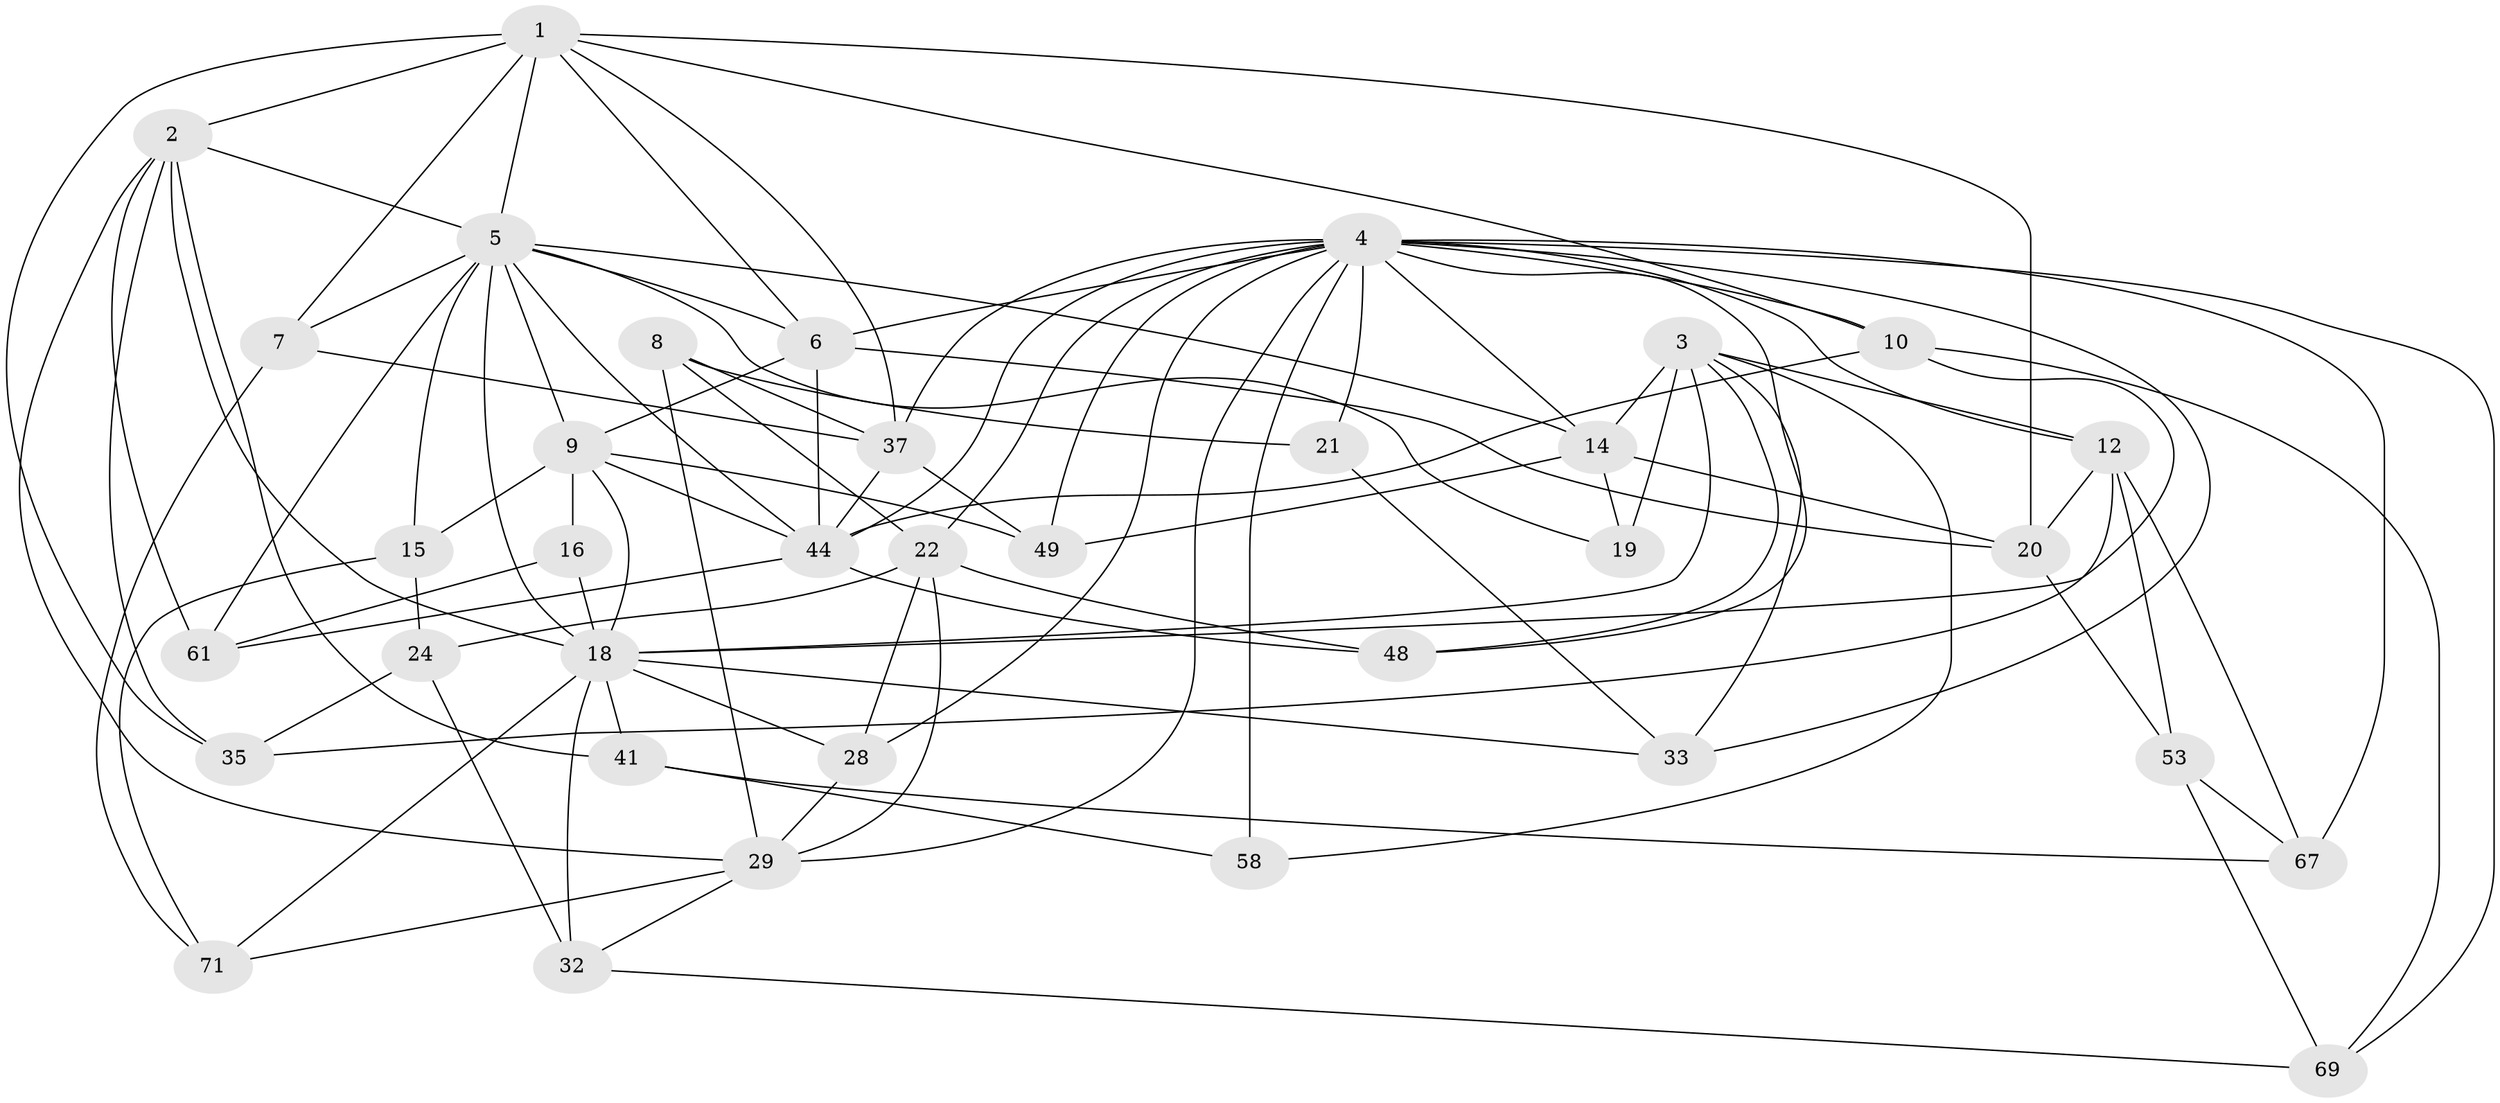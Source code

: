 // original degree distribution, {4: 1.0}
// Generated by graph-tools (version 1.1) at 2025/16/03/09/25 04:16:42]
// undirected, 36 vertices, 99 edges
graph export_dot {
graph [start="1"]
  node [color=gray90,style=filled];
  1 [super="+27"];
  2 [super="+43"];
  3 [super="+11+59"];
  4 [super="+25+39+17+60"];
  5 [super="+47+23"];
  6 [super="+13"];
  7;
  8;
  9 [super="+40+34"];
  10 [super="+46"];
  12 [super="+68"];
  14 [super="+36"];
  15;
  16;
  18 [super="+42+30+26"];
  19;
  20 [super="+31"];
  21;
  22 [super="+54"];
  24;
  28;
  29 [super="+65+38"];
  32;
  33;
  35;
  37 [super="+56"];
  41;
  44 [super="+63+70"];
  48;
  49;
  53;
  58;
  61;
  67;
  69;
  71;
  1 -- 20 [weight=2];
  1 -- 5;
  1 -- 2 [weight=2];
  1 -- 35;
  1 -- 37;
  1 -- 6;
  1 -- 7;
  1 -- 10;
  2 -- 35;
  2 -- 61;
  2 -- 5;
  2 -- 41;
  2 -- 29;
  2 -- 18;
  3 -- 58;
  3 -- 48;
  3 -- 33;
  3 -- 19 [weight=2];
  3 -- 18;
  3 -- 12;
  3 -- 14;
  4 -- 48;
  4 -- 21 [weight=2];
  4 -- 69;
  4 -- 12;
  4 -- 33;
  4 -- 37;
  4 -- 22;
  4 -- 58 [weight=2];
  4 -- 14;
  4 -- 10 [weight=2];
  4 -- 44;
  4 -- 49;
  4 -- 28;
  4 -- 29 [weight=2];
  4 -- 67;
  4 -- 6;
  5 -- 14;
  5 -- 9;
  5 -- 18 [weight=2];
  5 -- 7;
  5 -- 61;
  5 -- 19;
  5 -- 44;
  5 -- 15;
  5 -- 6;
  6 -- 44;
  6 -- 20;
  6 -- 9;
  7 -- 71;
  7 -- 37;
  8 -- 37;
  8 -- 21;
  8 -- 29;
  8 -- 22;
  9 -- 16 [weight=2];
  9 -- 49;
  9 -- 15;
  9 -- 18;
  9 -- 44;
  10 -- 44;
  10 -- 18;
  10 -- 69;
  12 -- 53;
  12 -- 35;
  12 -- 67;
  12 -- 20;
  14 -- 19;
  14 -- 49;
  14 -- 20;
  15 -- 24;
  15 -- 71;
  16 -- 61;
  16 -- 18;
  18 -- 71;
  18 -- 33;
  18 -- 32;
  18 -- 41;
  18 -- 28;
  20 -- 53;
  21 -- 33;
  22 -- 48;
  22 -- 28;
  22 -- 29;
  22 -- 24;
  24 -- 35;
  24 -- 32;
  28 -- 29;
  29 -- 32;
  29 -- 71;
  32 -- 69;
  37 -- 49;
  37 -- 44;
  41 -- 67;
  41 -- 58;
  44 -- 48;
  44 -- 61;
  53 -- 67;
  53 -- 69;
}
